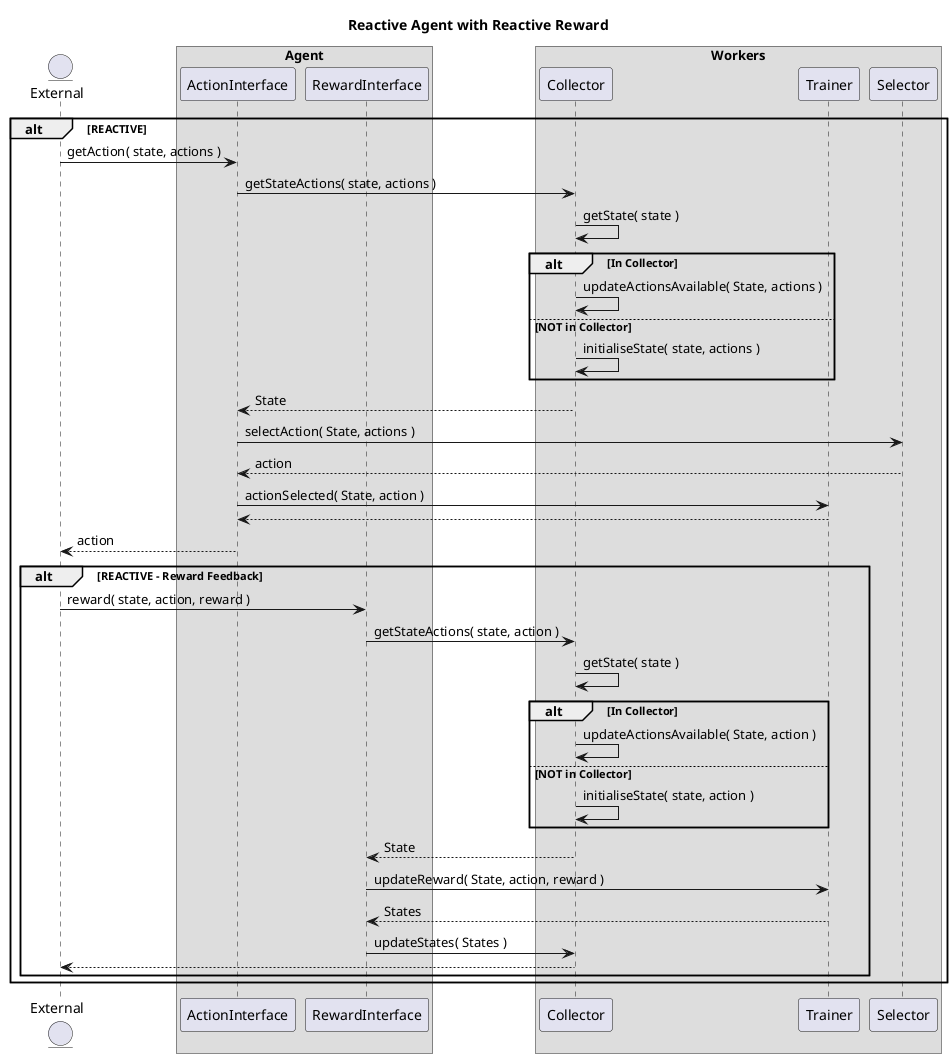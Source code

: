 @startuml

title Reactive Agent with Reactive Reward

entity External

box "Agent"
  participant ActionInterface 
  participant RewardInterface 
end box

box "Workers"
  participant Collector
  participant Trainer
  participant Selector 
end box

alt REACTIVE
  External    -> ActionInterface : getAction( state, actions )
  ActionInterface   -> Collector : getStateActions( state, actions )
  Collector   -> Collector : getState( state )

  alt In Collector
    Collector   -> Collector : updateActionsAvailable( State, actions )
  else NOT in Collector
    Collector   -> Collector : initialiseState( state, actions )
  end

  ActionInterface    <-- Collector : State
  ActionInterface     -> Selector  : selectAction( State, actions )
  ActionInterface    <-- Selector  : action
  ActionInterface     -> Trainer   : actionSelected( State, action )
  ActionInterface    <-- Trainer
  External     <-- ActionInterface : action

  alt REACTIVE - Reward Feedback
    External    -> RewardInterface : reward( state, action, reward )
    RewardInterface   -> Collector : getStateActions( state, action )
    Collector   -> Collector : getState( state )

    alt In Collector
      Collector   -> Collector : updateActionsAvailable( State, action )
    else NOT in Collector
      Collector   -> Collector : initialiseState( state, action )
    end

    RewardInterface    <-- Collector : State
    RewardInterface     -> Trainer   : updateReward( State, action, reward )
    RewardInterface    <-- Trainer   : States
    RewardInterface    ->  Collector : updateStates( States )
    External     <-- Collector
  end 
end

@enduml